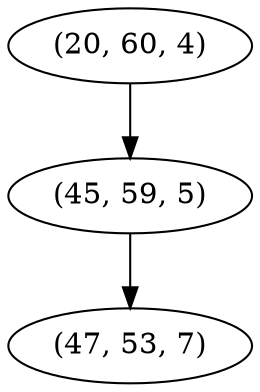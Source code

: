 digraph tree {
    "(20, 60, 4)";
    "(45, 59, 5)";
    "(47, 53, 7)";
    "(20, 60, 4)" -> "(45, 59, 5)";
    "(45, 59, 5)" -> "(47, 53, 7)";
}
